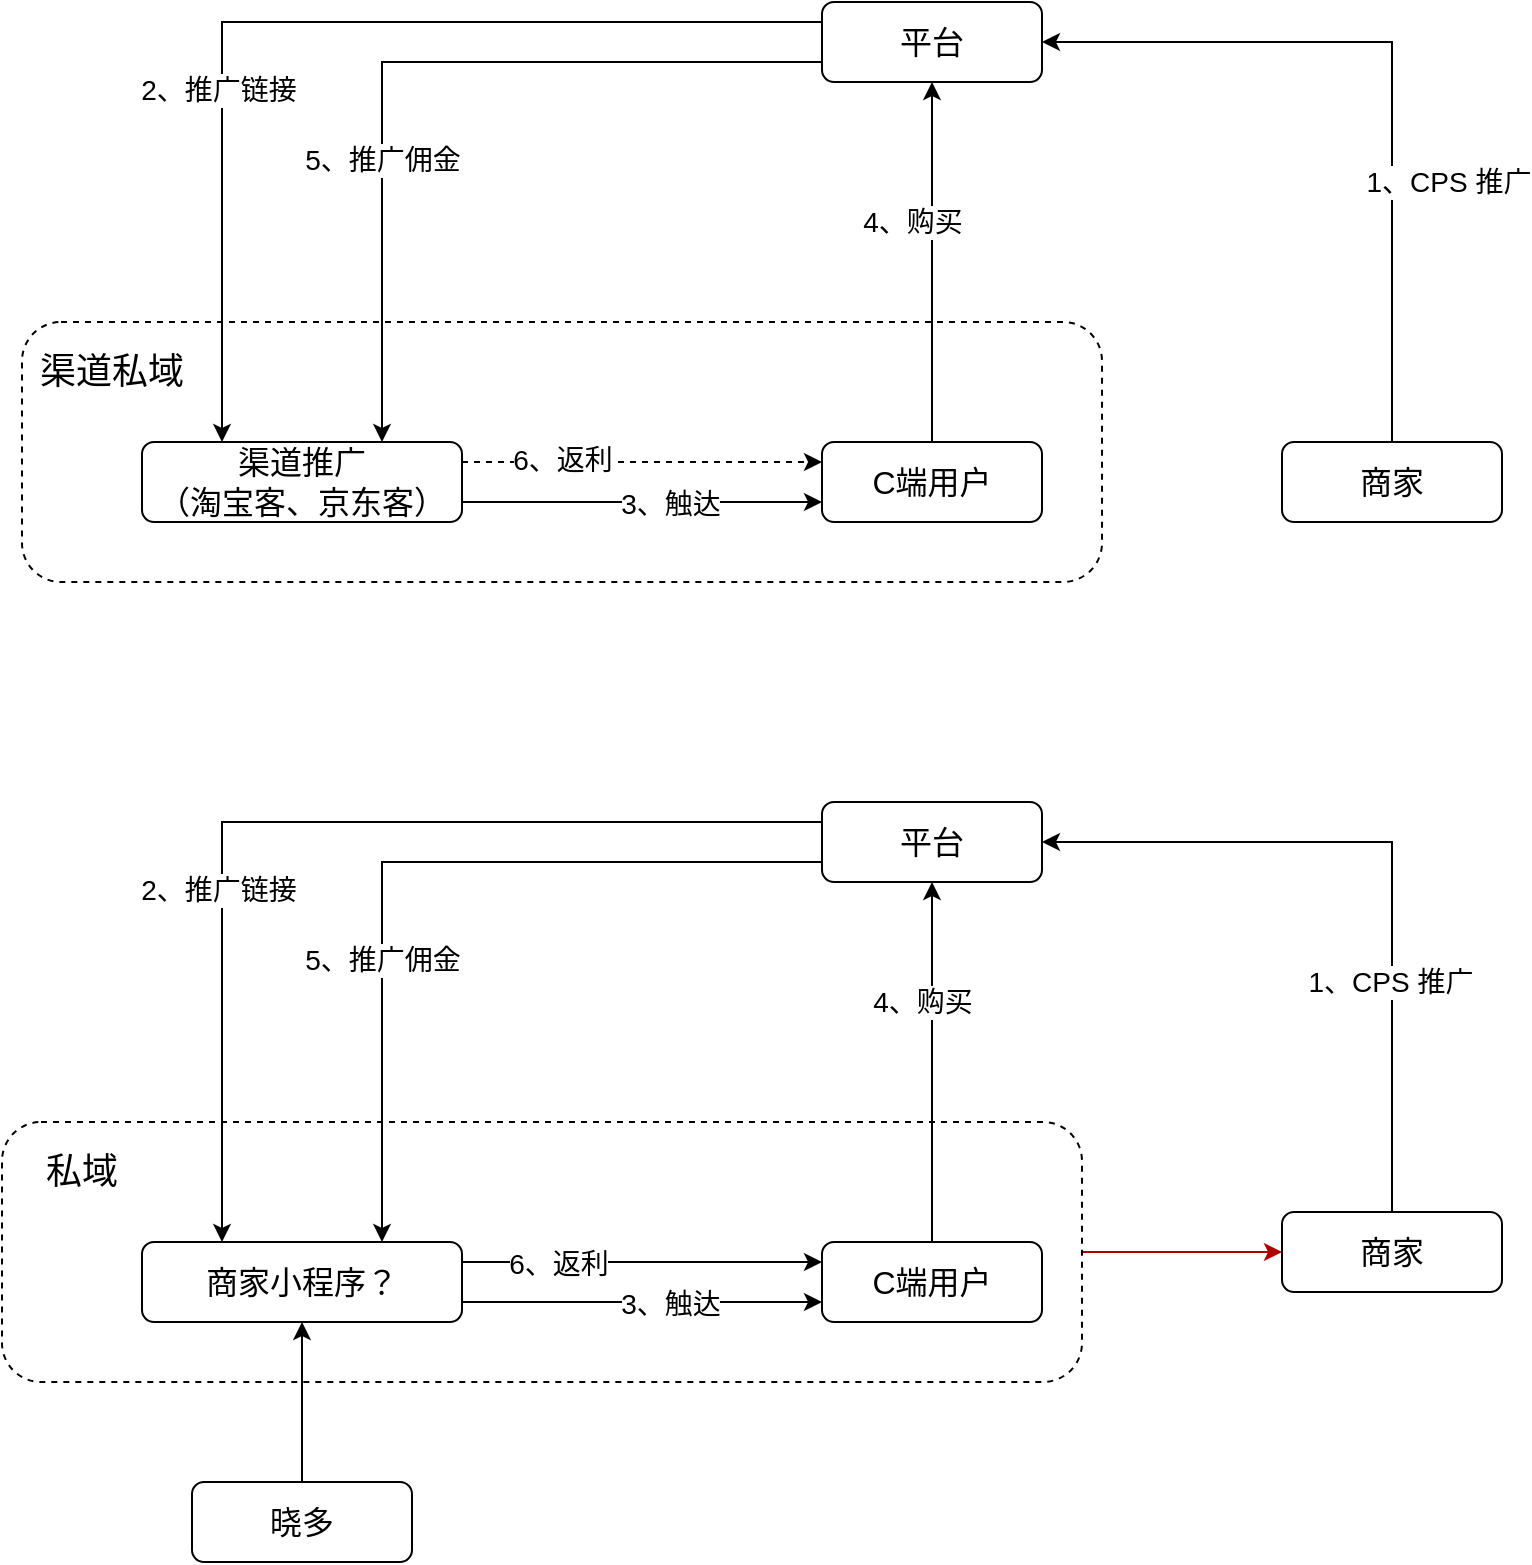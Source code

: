 <mxfile version="15.4.0" type="device"><diagram id="xQWEaAe6sqXseu2viXVC" name="第 1 页"><mxGraphModel dx="1024" dy="592" grid="1" gridSize="10" guides="1" tooltips="1" connect="1" arrows="1" fold="1" page="1" pageScale="1" pageWidth="3300" pageHeight="4681" math="0" shadow="0"><root><mxCell id="0"/><mxCell id="1" parent="0"/><mxCell id="hV2wKJD8Ks7LCi7oYepA-36" style="edgeStyle=none;rounded=0;orthogonalLoop=1;jettySize=auto;html=1;exitX=1;exitY=0.5;exitDx=0;exitDy=0;fillColor=#e51400;strokeColor=#B20000;" edge="1" parent="1" source="hV2wKJD8Ks7LCi7oYepA-34" target="hV2wKJD8Ks7LCi7oYepA-23"><mxGeometry relative="1" as="geometry"/></mxCell><mxCell id="hV2wKJD8Ks7LCi7oYepA-34" value="" style="rounded=1;whiteSpace=wrap;html=1;dashed=1;" vertex="1" parent="1"><mxGeometry x="50" y="660" width="540" height="130" as="geometry"/></mxCell><mxCell id="hV2wKJD8Ks7LCi7oYepA-32" value="" style="rounded=1;whiteSpace=wrap;html=1;dashed=1;" vertex="1" parent="1"><mxGeometry x="60" y="260" width="540" height="130" as="geometry"/></mxCell><mxCell id="hV2wKJD8Ks7LCi7oYepA-6" style="edgeStyle=orthogonalEdgeStyle;rounded=0;orthogonalLoop=1;jettySize=auto;html=1;exitX=0;exitY=0.25;exitDx=0;exitDy=0;entryX=0.25;entryY=0;entryDx=0;entryDy=0;" edge="1" parent="1" source="hV2wKJD8Ks7LCi7oYepA-1" target="hV2wKJD8Ks7LCi7oYepA-5"><mxGeometry relative="1" as="geometry"/></mxCell><mxCell id="hV2wKJD8Ks7LCi7oYepA-13" value="&lt;font style=&quot;font-size: 14px&quot;&gt;2、推广链接&lt;/font&gt;" style="edgeLabel;html=1;align=center;verticalAlign=middle;resizable=0;points=[];" vertex="1" connectable="0" parent="hV2wKJD8Ks7LCi7oYepA-6"><mxGeometry x="0.31" y="-2" relative="1" as="geometry"><mxPoint as="offset"/></mxGeometry></mxCell><mxCell id="hV2wKJD8Ks7LCi7oYepA-14" style="edgeStyle=orthogonalEdgeStyle;rounded=0;orthogonalLoop=1;jettySize=auto;html=1;exitX=0;exitY=0.75;exitDx=0;exitDy=0;entryX=0.75;entryY=0;entryDx=0;entryDy=0;" edge="1" parent="1" source="hV2wKJD8Ks7LCi7oYepA-1" target="hV2wKJD8Ks7LCi7oYepA-5"><mxGeometry relative="1" as="geometry"/></mxCell><mxCell id="hV2wKJD8Ks7LCi7oYepA-15" value="&lt;font style=&quot;font-size: 14px&quot;&gt;5、推广佣金&lt;/font&gt;" style="edgeLabel;html=1;align=center;verticalAlign=middle;resizable=0;points=[];" vertex="1" connectable="0" parent="hV2wKJD8Ks7LCi7oYepA-14"><mxGeometry x="0.312" relative="1" as="geometry"><mxPoint as="offset"/></mxGeometry></mxCell><mxCell id="hV2wKJD8Ks7LCi7oYepA-1" value="&lt;font size=&quot;3&quot;&gt;平台&lt;/font&gt;" style="rounded=1;whiteSpace=wrap;html=1;" vertex="1" parent="1"><mxGeometry x="460" y="100" width="110" height="40" as="geometry"/></mxCell><mxCell id="hV2wKJD8Ks7LCi7oYepA-3" style="edgeStyle=orthogonalEdgeStyle;rounded=0;orthogonalLoop=1;jettySize=auto;html=1;exitX=0.5;exitY=0;exitDx=0;exitDy=0;entryX=1;entryY=0.5;entryDx=0;entryDy=0;" edge="1" parent="1" source="hV2wKJD8Ks7LCi7oYepA-2" target="hV2wKJD8Ks7LCi7oYepA-1"><mxGeometry relative="1" as="geometry"/></mxCell><mxCell id="hV2wKJD8Ks7LCi7oYepA-4" value="&lt;font style=&quot;font-size: 14px&quot;&gt;1、CPS 推广&lt;/font&gt;" style="edgeLabel;html=1;align=center;verticalAlign=middle;resizable=0;points=[];" vertex="1" connectable="0" parent="hV2wKJD8Ks7LCi7oYepA-3"><mxGeometry x="0.159" y="25" relative="1" as="geometry"><mxPoint x="45" y="45" as="offset"/></mxGeometry></mxCell><mxCell id="hV2wKJD8Ks7LCi7oYepA-2" value="&lt;font size=&quot;3&quot;&gt;商家&lt;/font&gt;" style="rounded=1;whiteSpace=wrap;html=1;" vertex="1" parent="1"><mxGeometry x="690" y="320" width="110" height="40" as="geometry"/></mxCell><mxCell id="hV2wKJD8Ks7LCi7oYepA-8" style="edgeStyle=orthogonalEdgeStyle;rounded=0;orthogonalLoop=1;jettySize=auto;html=1;exitX=1;exitY=0.75;exitDx=0;exitDy=0;entryX=0;entryY=0.75;entryDx=0;entryDy=0;" edge="1" parent="1" source="hV2wKJD8Ks7LCi7oYepA-5" target="hV2wKJD8Ks7LCi7oYepA-7"><mxGeometry relative="1" as="geometry"/></mxCell><mxCell id="hV2wKJD8Ks7LCi7oYepA-9" value="&lt;font style=&quot;font-size: 14px&quot;&gt;3、触达&lt;/font&gt;" style="edgeLabel;html=1;align=center;verticalAlign=middle;resizable=0;points=[];" vertex="1" connectable="0" parent="hV2wKJD8Ks7LCi7oYepA-8"><mxGeometry x="0.149" y="-1" relative="1" as="geometry"><mxPoint as="offset"/></mxGeometry></mxCell><mxCell id="hV2wKJD8Ks7LCi7oYepA-39" style="edgeStyle=none;rounded=0;orthogonalLoop=1;jettySize=auto;html=1;exitX=1;exitY=0.25;exitDx=0;exitDy=0;entryX=0;entryY=0.25;entryDx=0;entryDy=0;dashed=1;" edge="1" parent="1" source="hV2wKJD8Ks7LCi7oYepA-5" target="hV2wKJD8Ks7LCi7oYepA-7"><mxGeometry relative="1" as="geometry"/></mxCell><mxCell id="hV2wKJD8Ks7LCi7oYepA-40" value="&lt;font style=&quot;font-size: 14px&quot;&gt;6、返利&lt;/font&gt;" style="edgeLabel;html=1;align=center;verticalAlign=middle;resizable=0;points=[];" vertex="1" connectable="0" parent="hV2wKJD8Ks7LCi7oYepA-39"><mxGeometry x="-0.449" y="1" relative="1" as="geometry"><mxPoint as="offset"/></mxGeometry></mxCell><mxCell id="hV2wKJD8Ks7LCi7oYepA-5" value="&lt;font size=&quot;3&quot;&gt;渠道推广&lt;br&gt;（淘宝客、京东客）&lt;/font&gt;" style="rounded=1;whiteSpace=wrap;html=1;" vertex="1" parent="1"><mxGeometry x="120" y="320" width="160" height="40" as="geometry"/></mxCell><mxCell id="hV2wKJD8Ks7LCi7oYepA-10" style="rounded=0;orthogonalLoop=1;jettySize=auto;html=1;exitX=0.5;exitY=0;exitDx=0;exitDy=0;entryX=0.5;entryY=1;entryDx=0;entryDy=0;elbow=vertical;" edge="1" parent="1" source="hV2wKJD8Ks7LCi7oYepA-7" target="hV2wKJD8Ks7LCi7oYepA-1"><mxGeometry relative="1" as="geometry"/></mxCell><mxCell id="hV2wKJD8Ks7LCi7oYepA-11" value="&lt;font style=&quot;font-size: 14px&quot;&gt;4、购买&lt;/font&gt;" style="edgeLabel;html=1;align=center;verticalAlign=middle;resizable=0;points=[];" vertex="1" connectable="0" parent="hV2wKJD8Ks7LCi7oYepA-10"><mxGeometry x="-0.129" y="2" relative="1" as="geometry"><mxPoint x="-8" y="-32" as="offset"/></mxGeometry></mxCell><mxCell id="hV2wKJD8Ks7LCi7oYepA-7" value="&lt;font size=&quot;3&quot;&gt;C端用户&lt;/font&gt;" style="rounded=1;whiteSpace=wrap;html=1;" vertex="1" parent="1"><mxGeometry x="460" y="320" width="110" height="40" as="geometry"/></mxCell><mxCell id="hV2wKJD8Ks7LCi7oYepA-16" style="edgeStyle=orthogonalEdgeStyle;rounded=0;orthogonalLoop=1;jettySize=auto;html=1;exitX=0;exitY=0.25;exitDx=0;exitDy=0;entryX=0.25;entryY=0;entryDx=0;entryDy=0;" edge="1" parent="1" source="hV2wKJD8Ks7LCi7oYepA-20" target="hV2wKJD8Ks7LCi7oYepA-26"><mxGeometry relative="1" as="geometry"/></mxCell><mxCell id="hV2wKJD8Ks7LCi7oYepA-17" value="&lt;font style=&quot;font-size: 14px&quot;&gt;2、推广链接&lt;/font&gt;" style="edgeLabel;html=1;align=center;verticalAlign=middle;resizable=0;points=[];" vertex="1" connectable="0" parent="hV2wKJD8Ks7LCi7oYepA-16"><mxGeometry x="0.31" y="-2" relative="1" as="geometry"><mxPoint as="offset"/></mxGeometry></mxCell><mxCell id="hV2wKJD8Ks7LCi7oYepA-18" style="edgeStyle=orthogonalEdgeStyle;rounded=0;orthogonalLoop=1;jettySize=auto;html=1;exitX=0;exitY=0.75;exitDx=0;exitDy=0;entryX=0.75;entryY=0;entryDx=0;entryDy=0;" edge="1" parent="1" source="hV2wKJD8Ks7LCi7oYepA-20" target="hV2wKJD8Ks7LCi7oYepA-26"><mxGeometry relative="1" as="geometry"/></mxCell><mxCell id="hV2wKJD8Ks7LCi7oYepA-19" value="&lt;font style=&quot;font-size: 14px&quot;&gt;5、推广佣金&lt;/font&gt;" style="edgeLabel;html=1;align=center;verticalAlign=middle;resizable=0;points=[];" vertex="1" connectable="0" parent="hV2wKJD8Ks7LCi7oYepA-18"><mxGeometry x="0.312" relative="1" as="geometry"><mxPoint as="offset"/></mxGeometry></mxCell><mxCell id="hV2wKJD8Ks7LCi7oYepA-20" value="&lt;font size=&quot;3&quot;&gt;平台&lt;/font&gt;" style="rounded=1;whiteSpace=wrap;html=1;" vertex="1" parent="1"><mxGeometry x="460" y="500" width="110" height="40" as="geometry"/></mxCell><mxCell id="hV2wKJD8Ks7LCi7oYepA-21" style="edgeStyle=orthogonalEdgeStyle;rounded=0;orthogonalLoop=1;jettySize=auto;html=1;exitX=0.5;exitY=0;exitDx=0;exitDy=0;entryX=1;entryY=0.5;entryDx=0;entryDy=0;" edge="1" parent="1" source="hV2wKJD8Ks7LCi7oYepA-23" target="hV2wKJD8Ks7LCi7oYepA-20"><mxGeometry relative="1" as="geometry"/></mxCell><mxCell id="hV2wKJD8Ks7LCi7oYepA-22" value="&lt;font style=&quot;font-size: 14px&quot;&gt;1、CPS 推广&lt;/font&gt;" style="edgeLabel;html=1;align=center;verticalAlign=middle;resizable=0;points=[];" vertex="1" connectable="0" parent="hV2wKJD8Ks7LCi7oYepA-21"><mxGeometry x="0.159" y="25" relative="1" as="geometry"><mxPoint x="22" y="45" as="offset"/></mxGeometry></mxCell><mxCell id="hV2wKJD8Ks7LCi7oYepA-23" value="&lt;font size=&quot;3&quot;&gt;商家&lt;/font&gt;" style="rounded=1;whiteSpace=wrap;html=1;" vertex="1" parent="1"><mxGeometry x="690" y="705" width="110" height="40" as="geometry"/></mxCell><mxCell id="hV2wKJD8Ks7LCi7oYepA-24" style="edgeStyle=orthogonalEdgeStyle;rounded=0;orthogonalLoop=1;jettySize=auto;html=1;exitX=1;exitY=0.75;exitDx=0;exitDy=0;entryX=0;entryY=0.75;entryDx=0;entryDy=0;" edge="1" parent="1" source="hV2wKJD8Ks7LCi7oYepA-26" target="hV2wKJD8Ks7LCi7oYepA-29"><mxGeometry relative="1" as="geometry"/></mxCell><mxCell id="hV2wKJD8Ks7LCi7oYepA-25" value="&lt;font style=&quot;font-size: 14px&quot;&gt;3、触达&lt;/font&gt;" style="edgeLabel;html=1;align=center;verticalAlign=middle;resizable=0;points=[];" vertex="1" connectable="0" parent="hV2wKJD8Ks7LCi7oYepA-24"><mxGeometry x="0.149" y="-1" relative="1" as="geometry"><mxPoint as="offset"/></mxGeometry></mxCell><mxCell id="hV2wKJD8Ks7LCi7oYepA-30" style="edgeStyle=none;rounded=0;orthogonalLoop=1;jettySize=auto;html=1;exitX=1;exitY=0.25;exitDx=0;exitDy=0;entryX=0;entryY=0.25;entryDx=0;entryDy=0;" edge="1" parent="1" source="hV2wKJD8Ks7LCi7oYepA-26" target="hV2wKJD8Ks7LCi7oYepA-29"><mxGeometry relative="1" as="geometry"/></mxCell><mxCell id="hV2wKJD8Ks7LCi7oYepA-31" value="&lt;font style=&quot;font-size: 14px&quot;&gt;6、返利&lt;/font&gt;" style="edgeLabel;html=1;align=center;verticalAlign=middle;resizable=0;points=[];" vertex="1" connectable="0" parent="hV2wKJD8Ks7LCi7oYepA-30"><mxGeometry x="-0.473" y="-1" relative="1" as="geometry"><mxPoint as="offset"/></mxGeometry></mxCell><mxCell id="hV2wKJD8Ks7LCi7oYepA-26" value="&lt;font size=&quot;3&quot;&gt;商家小程序？&lt;/font&gt;" style="rounded=1;whiteSpace=wrap;html=1;" vertex="1" parent="1"><mxGeometry x="120" y="720" width="160" height="40" as="geometry"/></mxCell><mxCell id="hV2wKJD8Ks7LCi7oYepA-27" style="rounded=0;orthogonalLoop=1;jettySize=auto;html=1;exitX=0.5;exitY=0;exitDx=0;exitDy=0;entryX=0.5;entryY=1;entryDx=0;entryDy=0;elbow=vertical;" edge="1" parent="1" source="hV2wKJD8Ks7LCi7oYepA-29" target="hV2wKJD8Ks7LCi7oYepA-20"><mxGeometry relative="1" as="geometry"/></mxCell><mxCell id="hV2wKJD8Ks7LCi7oYepA-28" value="&lt;font style=&quot;font-size: 14px&quot;&gt;4、购买&lt;/font&gt;" style="edgeLabel;html=1;align=center;verticalAlign=middle;resizable=0;points=[];" vertex="1" connectable="0" parent="hV2wKJD8Ks7LCi7oYepA-27"><mxGeometry x="-0.129" y="2" relative="1" as="geometry"><mxPoint x="-3" y="-42" as="offset"/></mxGeometry></mxCell><mxCell id="hV2wKJD8Ks7LCi7oYepA-29" value="&lt;font size=&quot;3&quot;&gt;C端用户&lt;/font&gt;" style="rounded=1;whiteSpace=wrap;html=1;" vertex="1" parent="1"><mxGeometry x="460" y="720" width="110" height="40" as="geometry"/></mxCell><mxCell id="hV2wKJD8Ks7LCi7oYepA-33" value="&lt;span style=&quot;font-size: 18px&quot;&gt;渠道私域&lt;/span&gt;" style="text;html=1;strokeColor=none;fillColor=none;align=center;verticalAlign=middle;whiteSpace=wrap;rounded=0;dashed=1;" vertex="1" parent="1"><mxGeometry x="60" y="270" width="90" height="30" as="geometry"/></mxCell><mxCell id="hV2wKJD8Ks7LCi7oYepA-35" value="&lt;span style=&quot;font-size: 18px&quot;&gt;私域&lt;/span&gt;" style="text;html=1;strokeColor=none;fillColor=none;align=center;verticalAlign=middle;whiteSpace=wrap;rounded=0;dashed=1;" vertex="1" parent="1"><mxGeometry x="60" y="670" width="60" height="30" as="geometry"/></mxCell><mxCell id="hV2wKJD8Ks7LCi7oYepA-38" style="edgeStyle=none;rounded=0;orthogonalLoop=1;jettySize=auto;html=1;exitX=0.5;exitY=0;exitDx=0;exitDy=0;" edge="1" parent="1" source="hV2wKJD8Ks7LCi7oYepA-37" target="hV2wKJD8Ks7LCi7oYepA-26"><mxGeometry relative="1" as="geometry"/></mxCell><mxCell id="hV2wKJD8Ks7LCi7oYepA-37" value="&lt;font size=&quot;3&quot;&gt;晓多&lt;/font&gt;" style="rounded=1;whiteSpace=wrap;html=1;" vertex="1" parent="1"><mxGeometry x="145" y="840" width="110" height="40" as="geometry"/></mxCell></root></mxGraphModel></diagram></mxfile>